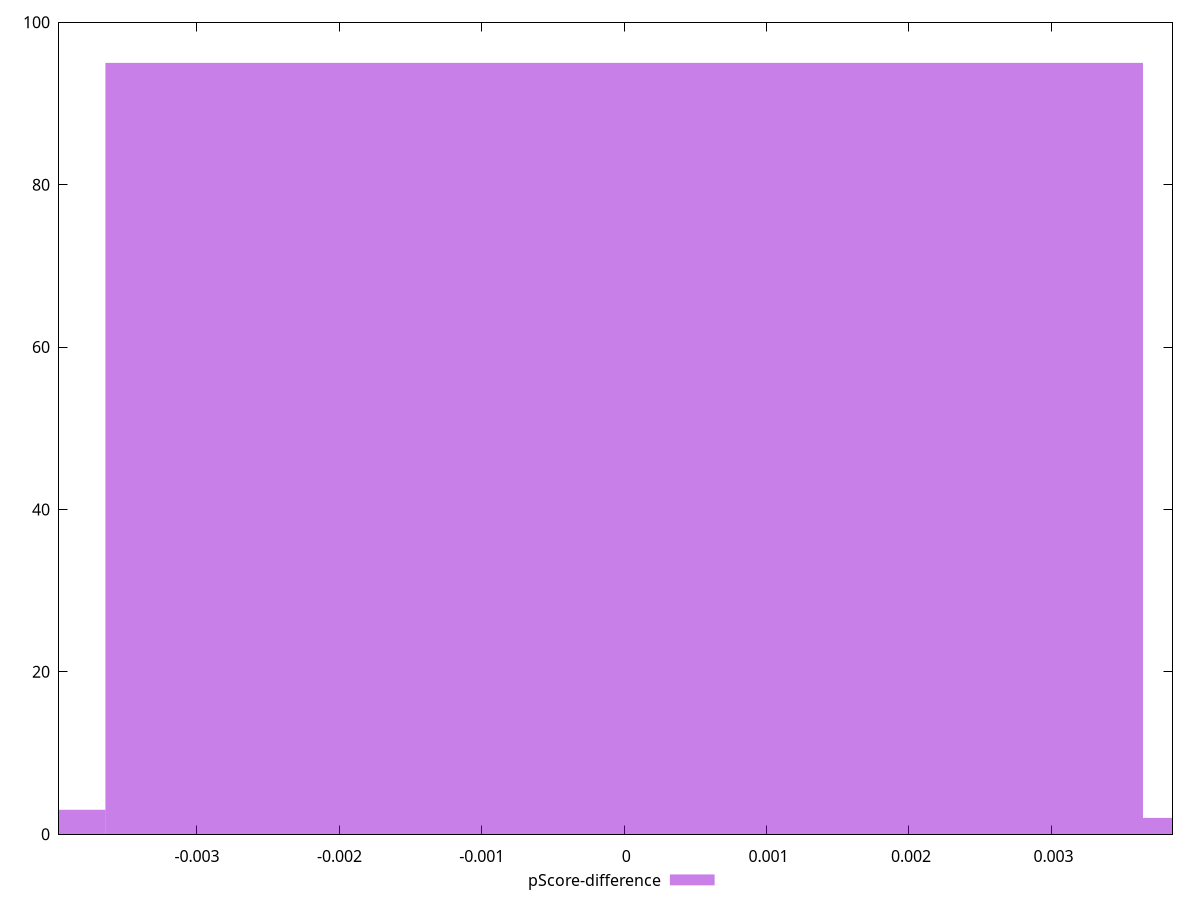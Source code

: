 reset

$pScoreDifference <<EOF
0 95
0.007286059079400182 2
-0.007286059079400182 3
EOF

set key outside below
set boxwidth 0.007286059079400182
set xrange [-0.003968832702232843:0.003850293814029182]
set yrange [0:100]
set trange [0:100]
set style fill transparent solid 0.5 noborder
set terminal svg size 640, 490 enhanced background rgb 'white'
set output "report_00017_2021-02-10T15-08-03.406Z/cumulative-layout-shift/samples/pages/pScore-difference/histogram.svg"

plot $pScoreDifference title "pScore-difference" with boxes

reset
